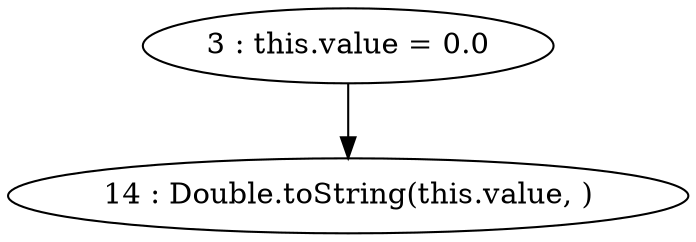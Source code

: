 digraph G {
"3 : this.value = 0.0"
"3 : this.value = 0.0" -> "14 : Double.toString(this.value, )"
"14 : Double.toString(this.value, )"
}